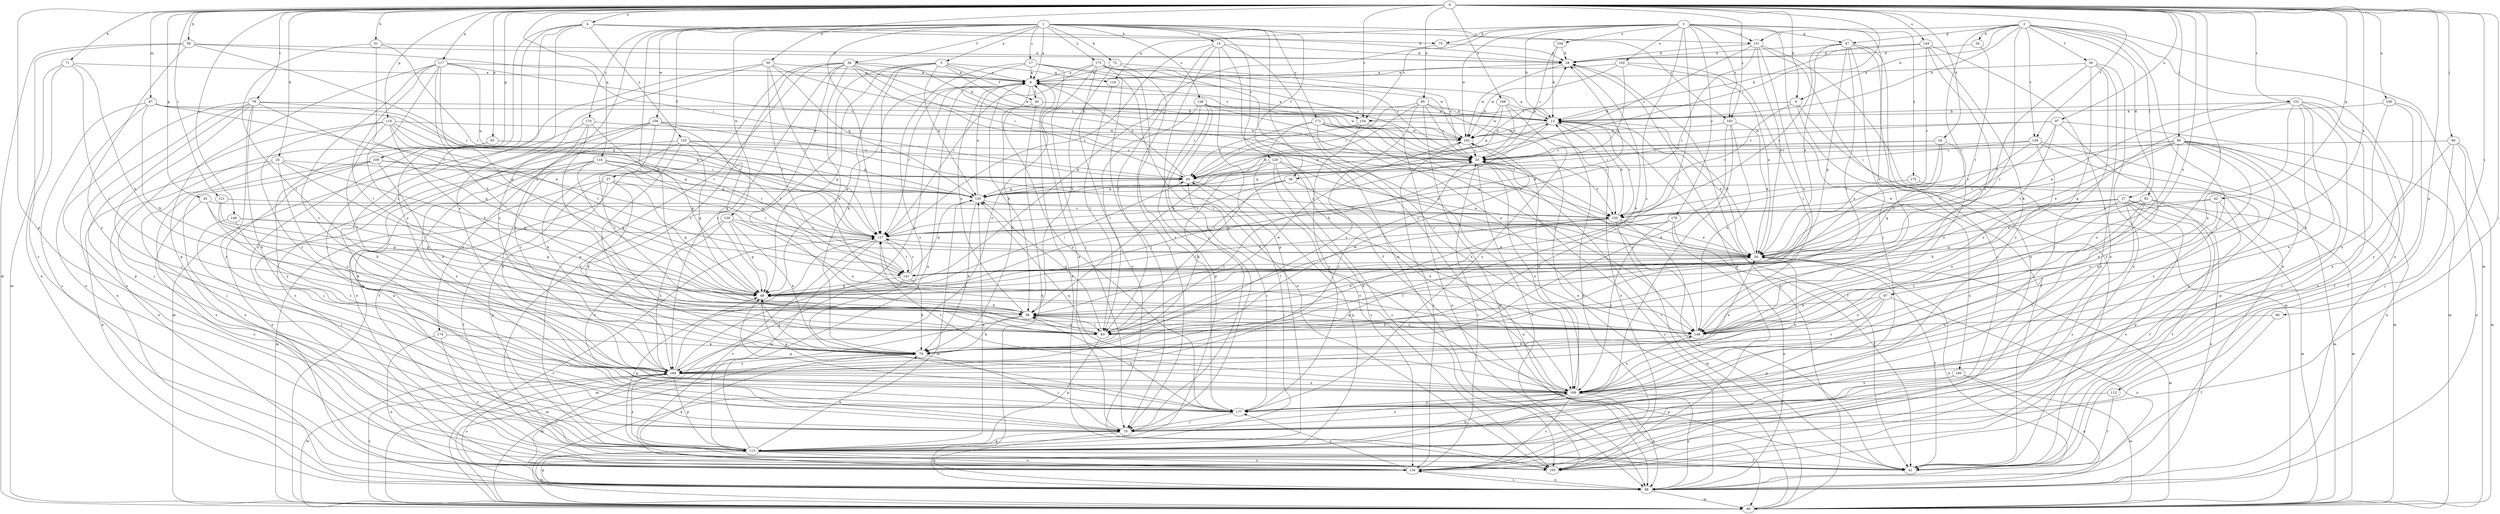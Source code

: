 strict digraph  {
0;
1;
2;
3;
4;
5;
6;
9;
13;
15;
17;
20;
24;
25;
26;
27;
28;
30;
34;
36;
37;
38;
39;
40;
41;
42;
45;
47;
48;
50;
51;
56;
60;
63;
66;
67;
70;
71;
72;
75;
76;
78;
80;
82;
83;
87;
90;
93;
95;
97;
98;
100;
102;
104;
105;
109;
110;
112;
113;
117;
118;
119;
120;
121;
127;
128;
129;
131;
133;
134;
139;
141;
144;
148;
149;
151;
154;
155;
156;
159;
160;
163;
168;
169;
170;
171;
173;
174;
175;
176;
177;
183;
184;
0 -> 4  [label=a];
0 -> 9  [label=b];
0 -> 24  [label=d];
0 -> 25  [label=d];
0 -> 30  [label=e];
0 -> 34  [label=e];
0 -> 42  [label=g];
0 -> 45  [label=g];
0 -> 50  [label=h];
0 -> 51  [label=h];
0 -> 60  [label=i];
0 -> 63  [label=i];
0 -> 66  [label=j];
0 -> 67  [label=j];
0 -> 70  [label=j];
0 -> 71  [label=k];
0 -> 78  [label=l];
0 -> 80  [label=l];
0 -> 87  [label=m];
0 -> 93  [label=n];
0 -> 95  [label=n];
0 -> 97  [label=n];
0 -> 100  [label=o];
0 -> 109  [label=p];
0 -> 110  [label=p];
0 -> 112  [label=p];
0 -> 113  [label=p];
0 -> 117  [label=q];
0 -> 118  [label=q];
0 -> 121  [label=r];
0 -> 139  [label=t];
0 -> 144  [label=u];
0 -> 148  [label=u];
0 -> 149  [label=v];
0 -> 151  [label=v];
0 -> 154  [label=v];
0 -> 168  [label=x];
0 -> 183  [label=z];
1 -> 5  [label=a];
1 -> 6  [label=a];
1 -> 15  [label=c];
1 -> 17  [label=c];
1 -> 36  [label=f];
1 -> 37  [label=f];
1 -> 38  [label=f];
1 -> 56  [label=h];
1 -> 72  [label=k];
1 -> 98  [label=n];
1 -> 127  [label=r];
1 -> 128  [label=s];
1 -> 129  [label=s];
1 -> 131  [label=s];
1 -> 156  [label=w];
1 -> 159  [label=w];
1 -> 170  [label=y];
1 -> 171  [label=y];
1 -> 173  [label=y];
1 -> 174  [label=y];
1 -> 183  [label=z];
2 -> 9  [label=b];
2 -> 13  [label=b];
2 -> 26  [label=d];
2 -> 27  [label=d];
2 -> 39  [label=f];
2 -> 47  [label=g];
2 -> 70  [label=j];
2 -> 82  [label=l];
2 -> 83  [label=l];
2 -> 90  [label=m];
2 -> 98  [label=n];
2 -> 131  [label=s];
2 -> 139  [label=t];
2 -> 141  [label=t];
3 -> 13  [label=b];
3 -> 47  [label=g];
3 -> 75  [label=k];
3 -> 83  [label=l];
3 -> 102  [label=o];
3 -> 104  [label=o];
3 -> 119  [label=q];
3 -> 131  [label=s];
3 -> 148  [label=u];
3 -> 154  [label=v];
3 -> 160  [label=w];
3 -> 163  [label=w];
3 -> 175  [label=y];
3 -> 176  [label=y];
3 -> 183  [label=z];
3 -> 184  [label=z];
4 -> 28  [label=d];
4 -> 70  [label=j];
4 -> 75  [label=k];
4 -> 133  [label=s];
4 -> 134  [label=s];
4 -> 169  [label=x];
4 -> 177  [label=y];
5 -> 6  [label=a];
5 -> 40  [label=f];
5 -> 48  [label=g];
5 -> 76  [label=k];
5 -> 119  [label=q];
5 -> 120  [label=q];
5 -> 127  [label=r];
5 -> 163  [label=w];
5 -> 184  [label=z];
6 -> 40  [label=f];
6 -> 48  [label=g];
6 -> 56  [label=h];
6 -> 127  [label=r];
6 -> 154  [label=v];
6 -> 177  [label=y];
9 -> 13  [label=b];
9 -> 41  [label=f];
9 -> 90  [label=m];
9 -> 154  [label=v];
9 -> 155  [label=v];
13 -> 6  [label=a];
13 -> 34  [label=e];
13 -> 41  [label=f];
13 -> 56  [label=h];
13 -> 105  [label=o];
13 -> 155  [label=v];
13 -> 163  [label=w];
15 -> 28  [label=d];
15 -> 41  [label=f];
15 -> 70  [label=j];
15 -> 83  [label=l];
15 -> 113  [label=p];
15 -> 127  [label=r];
15 -> 169  [label=x];
17 -> 6  [label=a];
17 -> 20  [label=c];
17 -> 70  [label=j];
17 -> 155  [label=v];
17 -> 169  [label=x];
17 -> 177  [label=y];
20 -> 63  [label=i];
20 -> 105  [label=o];
20 -> 120  [label=q];
20 -> 155  [label=v];
20 -> 169  [label=x];
24 -> 20  [label=c];
24 -> 34  [label=e];
24 -> 48  [label=g];
24 -> 63  [label=i];
24 -> 148  [label=u];
25 -> 48  [label=g];
25 -> 63  [label=i];
25 -> 70  [label=j];
25 -> 98  [label=n];
25 -> 148  [label=u];
25 -> 184  [label=z];
26 -> 28  [label=d];
26 -> 141  [label=t];
27 -> 41  [label=f];
27 -> 48  [label=g];
27 -> 56  [label=h];
27 -> 90  [label=m];
27 -> 98  [label=n];
27 -> 105  [label=o];
27 -> 134  [label=s];
27 -> 148  [label=u];
27 -> 155  [label=v];
28 -> 6  [label=a];
28 -> 76  [label=k];
28 -> 163  [label=w];
30 -> 6  [label=a];
30 -> 20  [label=c];
30 -> 70  [label=j];
30 -> 120  [label=q];
30 -> 127  [label=r];
30 -> 141  [label=t];
30 -> 184  [label=z];
34 -> 13  [label=b];
34 -> 41  [label=f];
34 -> 83  [label=l];
34 -> 90  [label=m];
34 -> 141  [label=t];
36 -> 6  [label=a];
36 -> 13  [label=b];
36 -> 20  [label=c];
36 -> 34  [label=e];
36 -> 63  [label=i];
36 -> 83  [label=l];
36 -> 90  [label=m];
36 -> 105  [label=o];
36 -> 113  [label=p];
36 -> 148  [label=u];
36 -> 184  [label=z];
37 -> 41  [label=f];
37 -> 48  [label=g];
37 -> 76  [label=k];
37 -> 90  [label=m];
37 -> 113  [label=p];
37 -> 120  [label=q];
38 -> 83  [label=l];
38 -> 98  [label=n];
38 -> 120  [label=q];
38 -> 127  [label=r];
39 -> 6  [label=a];
39 -> 70  [label=j];
39 -> 105  [label=o];
39 -> 134  [label=s];
39 -> 141  [label=t];
39 -> 177  [label=y];
40 -> 13  [label=b];
40 -> 76  [label=k];
40 -> 98  [label=n];
41 -> 20  [label=c];
41 -> 76  [label=k];
42 -> 34  [label=e];
42 -> 113  [label=p];
42 -> 148  [label=u];
42 -> 155  [label=v];
45 -> 48  [label=g];
45 -> 76  [label=k];
45 -> 105  [label=o];
45 -> 155  [label=v];
47 -> 28  [label=d];
47 -> 34  [label=e];
47 -> 48  [label=g];
47 -> 70  [label=j];
47 -> 83  [label=l];
47 -> 105  [label=o];
47 -> 127  [label=r];
47 -> 134  [label=s];
48 -> 20  [label=c];
48 -> 28  [label=d];
48 -> 56  [label=h];
48 -> 63  [label=i];
50 -> 28  [label=d];
50 -> 63  [label=i];
50 -> 90  [label=m];
50 -> 127  [label=r];
50 -> 134  [label=s];
50 -> 177  [label=y];
51 -> 28  [label=d];
51 -> 83  [label=l];
51 -> 127  [label=r];
51 -> 141  [label=t];
56 -> 6  [label=a];
56 -> 34  [label=e];
56 -> 76  [label=k];
56 -> 83  [label=l];
56 -> 90  [label=m];
56 -> 148  [label=u];
60 -> 41  [label=f];
60 -> 148  [label=u];
63 -> 6  [label=a];
63 -> 113  [label=p];
63 -> 120  [label=q];
66 -> 20  [label=c];
66 -> 70  [label=j];
66 -> 90  [label=m];
66 -> 98  [label=n];
66 -> 169  [label=x];
67 -> 56  [label=h];
67 -> 98  [label=n];
67 -> 113  [label=p];
67 -> 148  [label=u];
67 -> 184  [label=z];
70 -> 6  [label=a];
70 -> 98  [label=n];
70 -> 113  [label=p];
70 -> 169  [label=x];
71 -> 6  [label=a];
71 -> 56  [label=h];
71 -> 83  [label=l];
71 -> 90  [label=m];
71 -> 98  [label=n];
72 -> 6  [label=a];
72 -> 20  [label=c];
72 -> 56  [label=h];
72 -> 70  [label=j];
75 -> 28  [label=d];
75 -> 48  [label=g];
76 -> 48  [label=g];
76 -> 70  [label=j];
76 -> 90  [label=m];
76 -> 163  [label=w];
76 -> 184  [label=z];
78 -> 13  [label=b];
78 -> 48  [label=g];
78 -> 70  [label=j];
78 -> 98  [label=n];
78 -> 113  [label=p];
78 -> 127  [label=r];
78 -> 134  [label=s];
78 -> 169  [label=x];
78 -> 177  [label=y];
80 -> 20  [label=c];
80 -> 34  [label=e];
80 -> 70  [label=j];
80 -> 98  [label=n];
80 -> 105  [label=o];
80 -> 113  [label=p];
80 -> 127  [label=r];
80 -> 148  [label=u];
80 -> 155  [label=v];
80 -> 169  [label=x];
82 -> 41  [label=f];
82 -> 90  [label=m];
82 -> 155  [label=v];
82 -> 169  [label=x];
82 -> 177  [label=y];
82 -> 184  [label=z];
83 -> 56  [label=h];
83 -> 113  [label=p];
83 -> 120  [label=q];
83 -> 163  [label=w];
87 -> 13  [label=b];
87 -> 34  [label=e];
87 -> 56  [label=h];
87 -> 105  [label=o];
87 -> 120  [label=q];
87 -> 134  [label=s];
90 -> 20  [label=c];
90 -> 28  [label=d];
90 -> 127  [label=r];
90 -> 184  [label=z];
93 -> 20  [label=c];
93 -> 98  [label=n];
93 -> 120  [label=q];
93 -> 177  [label=y];
95 -> 13  [label=b];
95 -> 20  [label=c];
95 -> 56  [label=h];
95 -> 63  [label=i];
95 -> 90  [label=m];
95 -> 98  [label=n];
95 -> 184  [label=z];
97 -> 20  [label=c];
97 -> 34  [label=e];
97 -> 90  [label=m];
97 -> 141  [label=t];
97 -> 163  [label=w];
97 -> 169  [label=x];
98 -> 34  [label=e];
98 -> 90  [label=m];
98 -> 113  [label=p];
98 -> 134  [label=s];
98 -> 169  [label=x];
98 -> 184  [label=z];
100 -> 13  [label=b];
100 -> 41  [label=f];
100 -> 169  [label=x];
100 -> 177  [label=y];
102 -> 6  [label=a];
102 -> 34  [label=e];
102 -> 83  [label=l];
102 -> 120  [label=q];
102 -> 163  [label=w];
104 -> 13  [label=b];
104 -> 20  [label=c];
104 -> 28  [label=d];
105 -> 6  [label=a];
105 -> 28  [label=d];
109 -> 63  [label=i];
109 -> 76  [label=k];
109 -> 98  [label=n];
109 -> 105  [label=o];
109 -> 120  [label=q];
109 -> 134  [label=s];
110 -> 56  [label=h];
110 -> 70  [label=j];
110 -> 83  [label=l];
110 -> 120  [label=q];
110 -> 127  [label=r];
110 -> 141  [label=t];
110 -> 163  [label=w];
110 -> 184  [label=z];
112 -> 41  [label=f];
112 -> 177  [label=y];
113 -> 6  [label=a];
113 -> 41  [label=f];
113 -> 48  [label=g];
113 -> 63  [label=i];
113 -> 76  [label=k];
113 -> 90  [label=m];
113 -> 105  [label=o];
113 -> 120  [label=q];
113 -> 134  [label=s];
113 -> 184  [label=z];
117 -> 6  [label=a];
117 -> 20  [label=c];
117 -> 48  [label=g];
117 -> 56  [label=h];
117 -> 83  [label=l];
117 -> 113  [label=p];
117 -> 120  [label=q];
117 -> 148  [label=u];
117 -> 184  [label=z];
118 -> 34  [label=e];
118 -> 48  [label=g];
118 -> 63  [label=i];
118 -> 70  [label=j];
118 -> 127  [label=r];
118 -> 141  [label=t];
118 -> 169  [label=x];
118 -> 184  [label=z];
119 -> 83  [label=l];
120 -> 6  [label=a];
120 -> 13  [label=b];
120 -> 28  [label=d];
120 -> 76  [label=k];
120 -> 90  [label=m];
120 -> 155  [label=v];
121 -> 48  [label=g];
121 -> 56  [label=h];
121 -> 155  [label=v];
127 -> 34  [label=e];
127 -> 113  [label=p];
127 -> 134  [label=s];
127 -> 141  [label=t];
128 -> 13  [label=b];
128 -> 70  [label=j];
128 -> 83  [label=l];
128 -> 105  [label=o];
128 -> 113  [label=p];
128 -> 148  [label=u];
128 -> 163  [label=w];
129 -> 34  [label=e];
129 -> 63  [label=i];
129 -> 76  [label=k];
129 -> 105  [label=o];
129 -> 134  [label=s];
129 -> 169  [label=x];
131 -> 20  [label=c];
131 -> 28  [label=d];
131 -> 34  [label=e];
131 -> 41  [label=f];
131 -> 98  [label=n];
131 -> 127  [label=r];
131 -> 148  [label=u];
133 -> 20  [label=c];
133 -> 34  [label=e];
133 -> 48  [label=g];
133 -> 76  [label=k];
133 -> 83  [label=l];
133 -> 113  [label=p];
133 -> 141  [label=t];
134 -> 13  [label=b];
134 -> 20  [label=c];
134 -> 98  [label=n];
134 -> 177  [label=y];
139 -> 20  [label=c];
139 -> 34  [label=e];
139 -> 63  [label=i];
139 -> 90  [label=m];
139 -> 148  [label=u];
139 -> 177  [label=y];
141 -> 48  [label=g];
141 -> 76  [label=k];
141 -> 90  [label=m];
141 -> 120  [label=q];
141 -> 127  [label=r];
144 -> 13  [label=b];
144 -> 28  [label=d];
144 -> 76  [label=k];
144 -> 105  [label=o];
144 -> 148  [label=u];
144 -> 155  [label=v];
148 -> 20  [label=c];
148 -> 48  [label=g];
148 -> 56  [label=h];
148 -> 76  [label=k];
148 -> 127  [label=r];
149 -> 48  [label=g];
149 -> 70  [label=j];
149 -> 127  [label=r];
149 -> 184  [label=z];
151 -> 13  [label=b];
151 -> 34  [label=e];
151 -> 41  [label=f];
151 -> 48  [label=g];
151 -> 76  [label=k];
151 -> 105  [label=o];
151 -> 134  [label=s];
151 -> 148  [label=u];
151 -> 169  [label=x];
154 -> 6  [label=a];
154 -> 63  [label=i];
154 -> 98  [label=n];
154 -> 155  [label=v];
154 -> 177  [label=y];
155 -> 13  [label=b];
155 -> 34  [label=e];
155 -> 41  [label=f];
155 -> 76  [label=k];
155 -> 83  [label=l];
155 -> 90  [label=m];
155 -> 127  [label=r];
156 -> 41  [label=f];
156 -> 48  [label=g];
156 -> 63  [label=i];
156 -> 83  [label=l];
156 -> 105  [label=o];
156 -> 134  [label=s];
156 -> 163  [label=w];
159 -> 48  [label=g];
159 -> 76  [label=k];
159 -> 127  [label=r];
159 -> 148  [label=u];
159 -> 177  [label=y];
159 -> 184  [label=z];
160 -> 90  [label=m];
160 -> 98  [label=n];
160 -> 113  [label=p];
160 -> 169  [label=x];
163 -> 20  [label=c];
163 -> 134  [label=s];
168 -> 13  [label=b];
168 -> 20  [label=c];
168 -> 163  [label=w];
168 -> 177  [label=y];
168 -> 38  [label=q];
169 -> 34  [label=e];
169 -> 48  [label=g];
169 -> 98  [label=n];
169 -> 113  [label=p];
169 -> 120  [label=q];
169 -> 127  [label=r];
169 -> 134  [label=s];
169 -> 148  [label=u];
169 -> 163  [label=w];
169 -> 177  [label=y];
170 -> 48  [label=g];
170 -> 83  [label=l];
170 -> 90  [label=m];
170 -> 163  [label=w];
170 -> 184  [label=z];
171 -> 34  [label=e];
171 -> 63  [label=i];
171 -> 105  [label=o];
171 -> 148  [label=u];
171 -> 155  [label=v];
171 -> 163  [label=w];
171 -> 169  [label=x];
173 -> 6  [label=a];
173 -> 20  [label=c];
173 -> 70  [label=j];
173 -> 105  [label=o];
173 -> 127  [label=r];
173 -> 148  [label=u];
173 -> 163  [label=w];
173 -> 177  [label=y];
173 -> 184  [label=z];
174 -> 41  [label=f];
174 -> 76  [label=k];
174 -> 98  [label=n];
175 -> 90  [label=m];
175 -> 120  [label=q];
176 -> 41  [label=f];
176 -> 98  [label=n];
176 -> 127  [label=r];
176 -> 141  [label=t];
176 -> 169  [label=x];
177 -> 48  [label=g];
177 -> 56  [label=h];
177 -> 63  [label=i];
177 -> 70  [label=j];
183 -> 34  [label=e];
183 -> 76  [label=k];
183 -> 148  [label=u];
183 -> 163  [label=w];
183 -> 177  [label=y];
184 -> 6  [label=a];
184 -> 20  [label=c];
184 -> 34  [label=e];
184 -> 90  [label=m];
184 -> 113  [label=p];
184 -> 127  [label=r];
184 -> 134  [label=s];
184 -> 169  [label=x];
}
